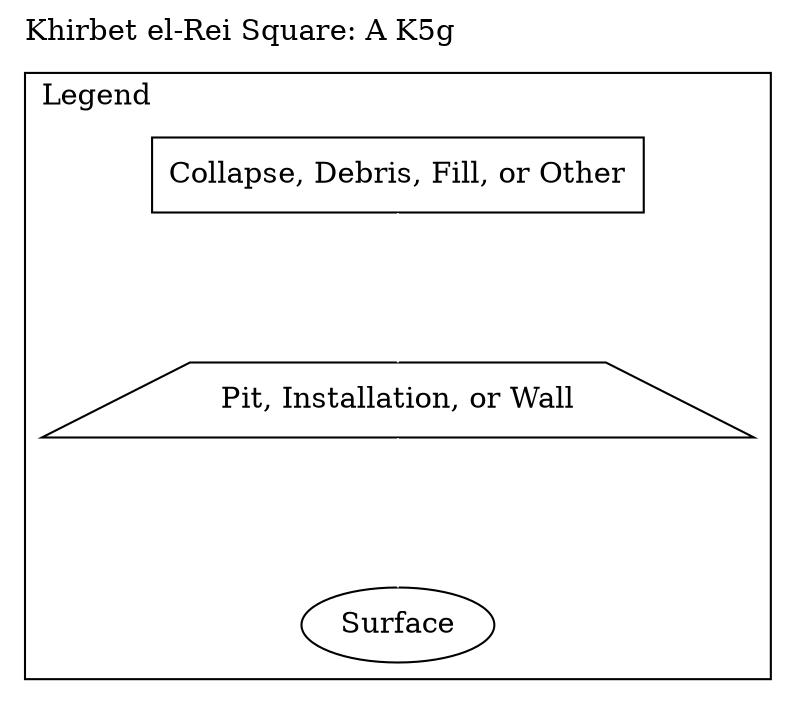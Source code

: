 
graph A_K5g {
	splines=ortho;
	overlap=false;
	newrank=true;
	labelloc=top;
	labeljust="l";
	
	
	ranksep=1;
	label="Khirbet el-Rei Square: A K5g"
subgraph cluster_legend{
			label="Legend"
			"normal" [shape=box, label="Collapse, Debris, Fill, or Other"]
			"trap" [shape=trapezium, label="Pit, Installation, or Wall"]
			"oval" [shape=oval, label="Surface"]
			"normal"--"trap"[color="white"]
			"trap"--"oval"[color="white"]
			}}